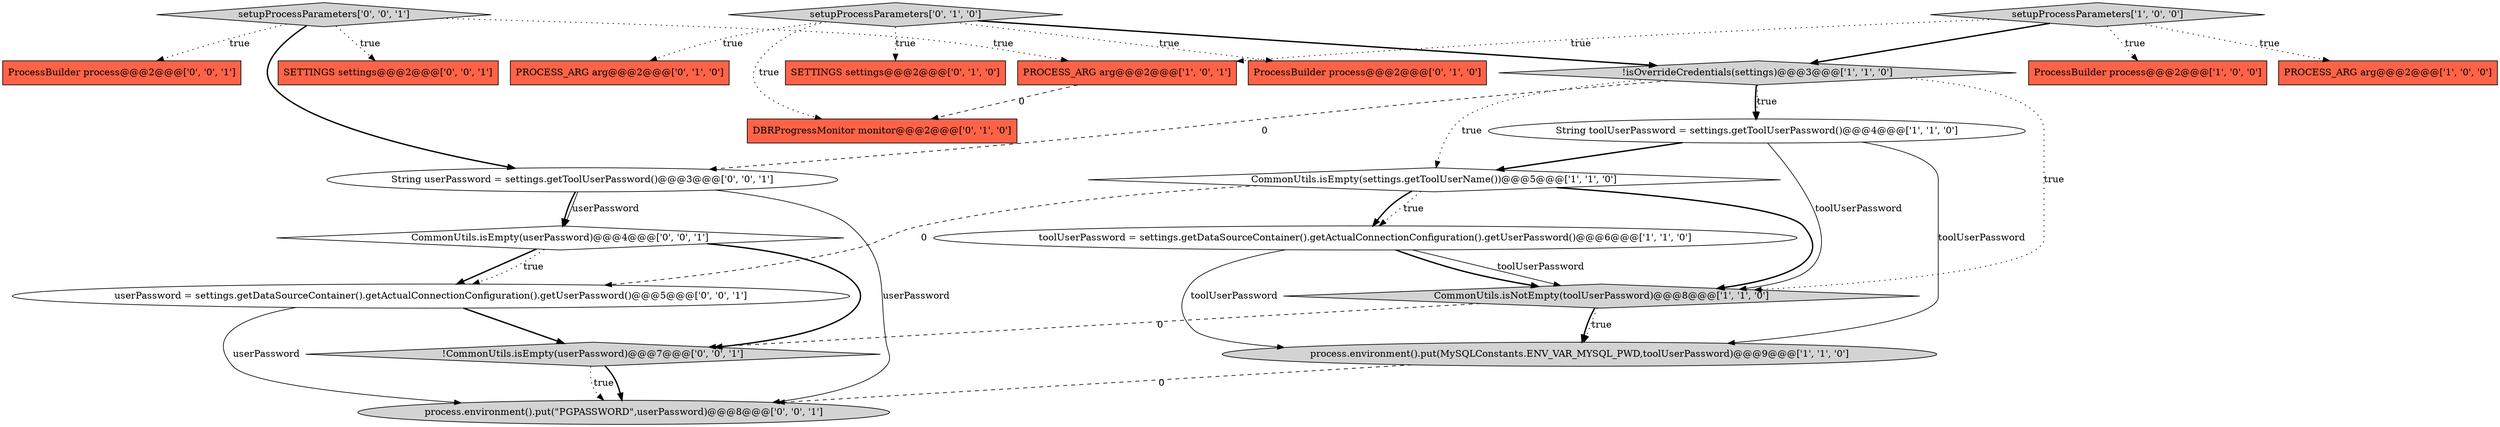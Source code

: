 digraph {
5 [style = filled, label = "String toolUserPassword = settings.getToolUserPassword()@@@4@@@['1', '1', '0']", fillcolor = white, shape = ellipse image = "AAA0AAABBB1BBB"];
14 [style = filled, label = "DBRProgressMonitor monitor@@@2@@@['0', '1', '0']", fillcolor = tomato, shape = box image = "AAA1AAABBB2BBB"];
2 [style = filled, label = "setupProcessParameters['1', '0', '0']", fillcolor = lightgray, shape = diamond image = "AAA0AAABBB1BBB"];
10 [style = filled, label = "SETTINGS settings@@@2@@@['0', '1', '0']", fillcolor = tomato, shape = box image = "AAA0AAABBB2BBB"];
19 [style = filled, label = "SETTINGS settings@@@2@@@['0', '0', '1']", fillcolor = tomato, shape = box image = "AAA0AAABBB3BBB"];
16 [style = filled, label = "process.environment().put(\"PGPASSWORD\",userPassword)@@@8@@@['0', '0', '1']", fillcolor = lightgray, shape = ellipse image = "AAA0AAABBB3BBB"];
0 [style = filled, label = "ProcessBuilder process@@@2@@@['1', '0', '0']", fillcolor = tomato, shape = box image = "AAA0AAABBB1BBB"];
11 [style = filled, label = "ProcessBuilder process@@@2@@@['0', '1', '0']", fillcolor = tomato, shape = box image = "AAA0AAABBB2BBB"];
21 [style = filled, label = "userPassword = settings.getDataSourceContainer().getActualConnectionConfiguration().getUserPassword()@@@5@@@['0', '0', '1']", fillcolor = white, shape = ellipse image = "AAA0AAABBB3BBB"];
1 [style = filled, label = "process.environment().put(MySQLConstants.ENV_VAR_MYSQL_PWD,toolUserPassword)@@@9@@@['1', '1', '0']", fillcolor = lightgray, shape = ellipse image = "AAA0AAABBB1BBB"];
4 [style = filled, label = "PROCESS_ARG arg@@@2@@@['1', '0', '1']", fillcolor = tomato, shape = box image = "AAA0AAABBB1BBB"];
8 [style = filled, label = "!isOverrideCredentials(settings)@@@3@@@['1', '1', '0']", fillcolor = lightgray, shape = diamond image = "AAA0AAABBB1BBB"];
18 [style = filled, label = "!CommonUtils.isEmpty(userPassword)@@@7@@@['0', '0', '1']", fillcolor = lightgray, shape = diamond image = "AAA0AAABBB3BBB"];
13 [style = filled, label = "PROCESS_ARG arg@@@2@@@['0', '1', '0']", fillcolor = tomato, shape = box image = "AAA0AAABBB2BBB"];
7 [style = filled, label = "CommonUtils.isNotEmpty(toolUserPassword)@@@8@@@['1', '1', '0']", fillcolor = lightgray, shape = diamond image = "AAA0AAABBB1BBB"];
9 [style = filled, label = "CommonUtils.isEmpty(settings.getToolUserName())@@@5@@@['1', '1', '0']", fillcolor = white, shape = diamond image = "AAA0AAABBB1BBB"];
15 [style = filled, label = "ProcessBuilder process@@@2@@@['0', '0', '1']", fillcolor = tomato, shape = box image = "AAA0AAABBB3BBB"];
3 [style = filled, label = "PROCESS_ARG arg@@@2@@@['1', '0', '0']", fillcolor = tomato, shape = box image = "AAA0AAABBB1BBB"];
22 [style = filled, label = "CommonUtils.isEmpty(userPassword)@@@4@@@['0', '0', '1']", fillcolor = white, shape = diamond image = "AAA0AAABBB3BBB"];
17 [style = filled, label = "setupProcessParameters['0', '0', '1']", fillcolor = lightgray, shape = diamond image = "AAA0AAABBB3BBB"];
20 [style = filled, label = "String userPassword = settings.getToolUserPassword()@@@3@@@['0', '0', '1']", fillcolor = white, shape = ellipse image = "AAA0AAABBB3BBB"];
6 [style = filled, label = "toolUserPassword = settings.getDataSourceContainer().getActualConnectionConfiguration().getUserPassword()@@@6@@@['1', '1', '0']", fillcolor = white, shape = ellipse image = "AAA0AAABBB1BBB"];
12 [style = filled, label = "setupProcessParameters['0', '1', '0']", fillcolor = lightgray, shape = diamond image = "AAA0AAABBB2BBB"];
12->10 [style = dotted, label="true"];
17->19 [style = dotted, label="true"];
2->3 [style = dotted, label="true"];
4->14 [style = dashed, label="0"];
2->4 [style = dotted, label="true"];
21->16 [style = solid, label="userPassword"];
8->5 [style = bold, label=""];
6->7 [style = solid, label="toolUserPassword"];
9->21 [style = dashed, label="0"];
12->11 [style = dotted, label="true"];
20->22 [style = bold, label=""];
12->13 [style = dotted, label="true"];
8->9 [style = dotted, label="true"];
7->1 [style = dotted, label="true"];
17->4 [style = dotted, label="true"];
8->7 [style = dotted, label="true"];
5->9 [style = bold, label=""];
17->20 [style = bold, label=""];
20->22 [style = solid, label="userPassword"];
9->6 [style = dotted, label="true"];
20->16 [style = solid, label="userPassword"];
2->8 [style = bold, label=""];
5->1 [style = solid, label="toolUserPassword"];
9->6 [style = bold, label=""];
8->20 [style = dashed, label="0"];
18->16 [style = dotted, label="true"];
17->15 [style = dotted, label="true"];
21->18 [style = bold, label=""];
18->16 [style = bold, label=""];
12->14 [style = dotted, label="true"];
22->18 [style = bold, label=""];
5->7 [style = solid, label="toolUserPassword"];
8->5 [style = dotted, label="true"];
1->16 [style = dashed, label="0"];
22->21 [style = bold, label=""];
7->1 [style = bold, label=""];
2->0 [style = dotted, label="true"];
6->7 [style = bold, label=""];
12->8 [style = bold, label=""];
6->1 [style = solid, label="toolUserPassword"];
7->18 [style = dashed, label="0"];
22->21 [style = dotted, label="true"];
9->7 [style = bold, label=""];
}
